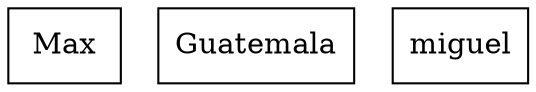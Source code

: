 digraph MatrizDispersa {
    node [shape=box];
    // Cabeceras verticales
    "Max" [group=1];
    // Conexiones verticales
    // Cabeceras horizontales
    "Guatemala" [group=2];
    // Conexiones horizontales
    // Filas
    {rank=same; 
    "miguel" [label="miguel"];
    }
}
